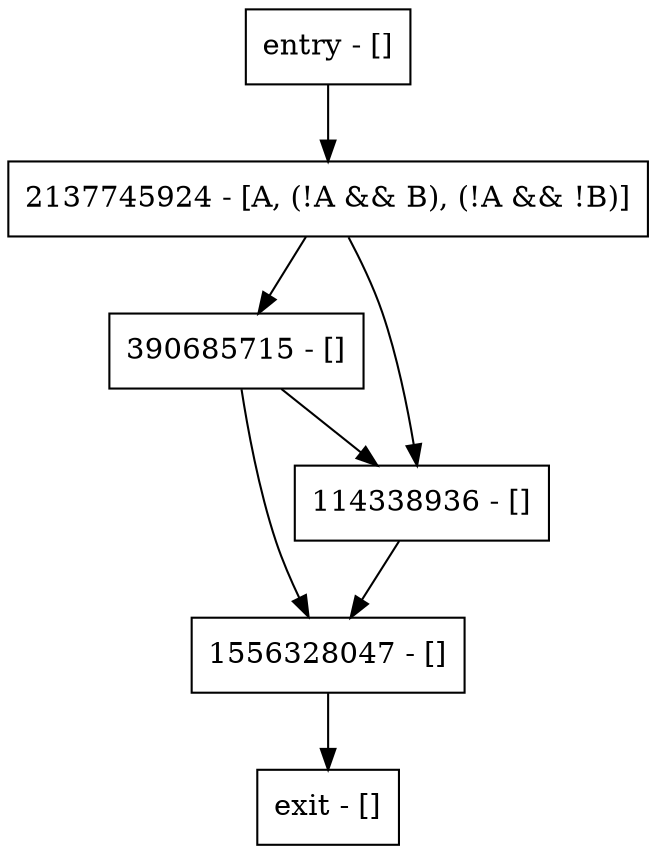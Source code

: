 digraph foo {
node [shape=record];
entry [label="entry - []"];
exit [label="exit - []"];
390685715 [label="390685715 - []"];
2137745924 [label="2137745924 - [A, (!A && B), (!A && !B)]"];
1556328047 [label="1556328047 - []"];
114338936 [label="114338936 - []"];
entry;
exit;
entry -> 2137745924;
390685715 -> 1556328047;
390685715 -> 114338936;
2137745924 -> 390685715;
2137745924 -> 114338936;
1556328047 -> exit;
114338936 -> 1556328047;
}
